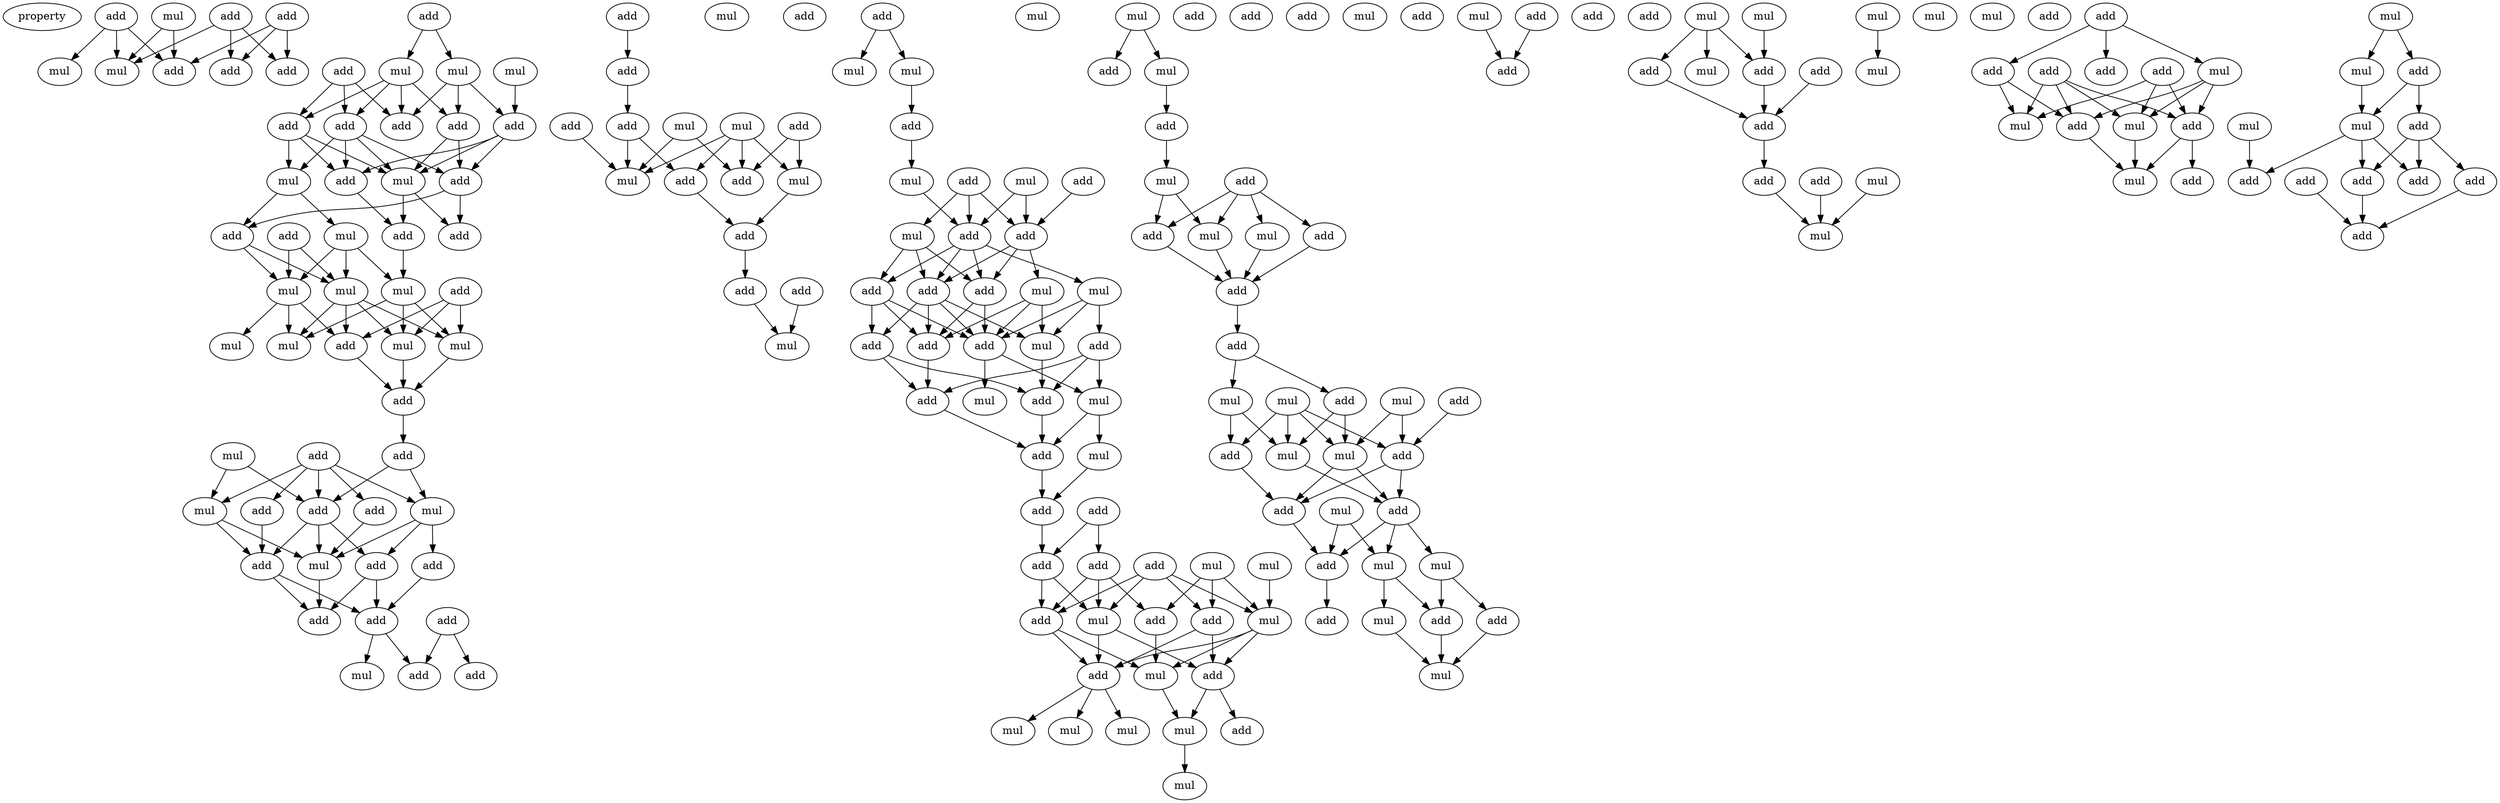 digraph {
    node [fontcolor=black]
    property [mul=2,lf=1.2]
    0 [ label = add ];
    1 [ label = add ];
    2 [ label = add ];
    3 [ label = mul ];
    4 [ label = add ];
    5 [ label = mul ];
    6 [ label = add ];
    7 [ label = add ];
    8 [ label = mul ];
    9 [ label = add ];
    10 [ label = add ];
    11 [ label = mul ];
    12 [ label = mul ];
    13 [ label = mul ];
    14 [ label = add ];
    15 [ label = add ];
    16 [ label = add ];
    17 [ label = add ];
    18 [ label = add ];
    19 [ label = mul ];
    20 [ label = mul ];
    21 [ label = add ];
    22 [ label = add ];
    23 [ label = mul ];
    24 [ label = add ];
    25 [ label = add ];
    26 [ label = add ];
    27 [ label = add ];
    28 [ label = mul ];
    29 [ label = mul ];
    30 [ label = mul ];
    31 [ label = add ];
    32 [ label = mul ];
    33 [ label = mul ];
    34 [ label = mul ];
    35 [ label = add ];
    36 [ label = mul ];
    37 [ label = add ];
    38 [ label = add ];
    39 [ label = add ];
    40 [ label = mul ];
    41 [ label = add ];
    42 [ label = add ];
    43 [ label = mul ];
    44 [ label = mul ];
    45 [ label = add ];
    46 [ label = mul ];
    47 [ label = add ];
    48 [ label = add ];
    49 [ label = add ];
    50 [ label = add ];
    51 [ label = add ];
    52 [ label = add ];
    53 [ label = add ];
    54 [ label = add ];
    55 [ label = add ];
    56 [ label = mul ];
    57 [ label = mul ];
    58 [ label = add ];
    59 [ label = add ];
    60 [ label = add ];
    61 [ label = mul ];
    62 [ label = add ];
    63 [ label = mul ];
    64 [ label = mul ];
    65 [ label = add ];
    66 [ label = mul ];
    67 [ label = add ];
    68 [ label = add ];
    69 [ label = add ];
    70 [ label = add ];
    71 [ label = mul ];
    72 [ label = add ];
    73 [ label = add ];
    74 [ label = mul ];
    75 [ label = mul ];
    76 [ label = mul ];
    77 [ label = add ];
    78 [ label = add ];
    79 [ label = add ];
    80 [ label = mul ];
    81 [ label = mul ];
    82 [ label = add ];
    83 [ label = add ];
    84 [ label = mul ];
    85 [ label = mul ];
    86 [ label = add ];
    87 [ label = mul ];
    88 [ label = add ];
    89 [ label = add ];
    90 [ label = add ];
    91 [ label = add ];
    92 [ label = add ];
    93 [ label = mul ];
    94 [ label = add ];
    95 [ label = add ];
    96 [ label = mul ];
    97 [ label = mul ];
    98 [ label = add ];
    99 [ label = add ];
    100 [ label = mul ];
    101 [ label = add ];
    102 [ label = add ];
    103 [ label = add ];
    104 [ label = mul ];
    105 [ label = add ];
    106 [ label = mul ];
    107 [ label = add ];
    108 [ label = add ];
    109 [ label = mul ];
    110 [ label = add ];
    111 [ label = mul ];
    112 [ label = add ];
    113 [ label = add ];
    114 [ label = mul ];
    115 [ label = add ];
    116 [ label = mul ];
    117 [ label = add ];
    118 [ label = mul ];
    119 [ label = mul ];
    120 [ label = mul ];
    121 [ label = mul ];
    122 [ label = mul ];
    123 [ label = add ];
    124 [ label = add ];
    125 [ label = add ];
    126 [ label = add ];
    127 [ label = mul ];
    128 [ label = add ];
    129 [ label = add ];
    130 [ label = mul ];
    131 [ label = mul ];
    132 [ label = mul ];
    133 [ label = add ];
    134 [ label = add ];
    135 [ label = add ];
    136 [ label = add ];
    137 [ label = mul ];
    138 [ label = mul ];
    139 [ label = mul ];
    140 [ label = mul ];
    141 [ label = add ];
    142 [ label = add ];
    143 [ label = add ];
    144 [ label = mul ];
    145 [ label = mul ];
    146 [ label = add ];
    147 [ label = add ];
    148 [ label = mul ];
    149 [ label = add ];
    150 [ label = mul ];
    151 [ label = add ];
    152 [ label = mul ];
    153 [ label = add ];
    154 [ label = add ];
    155 [ label = add ];
    156 [ label = add ];
    157 [ label = mul ];
    158 [ label = mul ];
    159 [ label = mul ];
    160 [ label = add ];
    161 [ label = add ];
    162 [ label = add ];
    163 [ label = add ];
    164 [ label = mul ];
    165 [ label = mul ];
    166 [ label = add ];
    167 [ label = add ];
    168 [ label = mul ];
    169 [ label = add ];
    170 [ label = add ];
    171 [ label = add ];
    172 [ label = add ];
    173 [ label = mul ];
    174 [ label = mul ];
    175 [ label = mul ];
    176 [ label = mul ];
    177 [ label = mul ];
    178 [ label = mul ];
    179 [ label = add ];
    180 [ label = add ];
    181 [ label = mul ];
    182 [ label = add ];
    183 [ label = add ];
    184 [ label = add ];
    185 [ label = add ];
    186 [ label = mul ];
    187 [ label = add ];
    188 [ label = mul ];
    189 [ label = add ];
    190 [ label = add ];
    191 [ label = mul ];
    192 [ label = mul ];
    193 [ label = mul ];
    194 [ label = add ];
    195 [ label = mul ];
    196 [ label = mul ];
    197 [ label = add ];
    198 [ label = add ];
    199 [ label = add ];
    200 [ label = add ];
    201 [ label = add ];
    202 [ label = add ];
    203 [ label = add ];
    0 -> 4 [ name = 0 ];
    0 -> 6 [ name = 1 ];
    0 -> 7 [ name = 2 ];
    1 -> 4 [ name = 3 ];
    1 -> 5 [ name = 4 ];
    1 -> 8 [ name = 5 ];
    2 -> 6 [ name = 6 ];
    2 -> 7 [ name = 7 ];
    2 -> 8 [ name = 8 ];
    3 -> 4 [ name = 9 ];
    3 -> 8 [ name = 10 ];
    9 -> 11 [ name = 11 ];
    9 -> 13 [ name = 12 ];
    10 -> 15 [ name = 13 ];
    10 -> 16 [ name = 14 ];
    10 -> 18 [ name = 15 ];
    11 -> 14 [ name = 16 ];
    11 -> 15 [ name = 17 ];
    11 -> 16 [ name = 18 ];
    11 -> 18 [ name = 19 ];
    12 -> 17 [ name = 20 ];
    13 -> 14 [ name = 21 ];
    13 -> 15 [ name = 22 ];
    13 -> 17 [ name = 23 ];
    14 -> 20 [ name = 24 ];
    14 -> 22 [ name = 25 ];
    16 -> 19 [ name = 26 ];
    16 -> 20 [ name = 27 ];
    16 -> 21 [ name = 28 ];
    16 -> 22 [ name = 29 ];
    17 -> 20 [ name = 30 ];
    17 -> 21 [ name = 31 ];
    17 -> 22 [ name = 32 ];
    18 -> 19 [ name = 33 ];
    18 -> 20 [ name = 34 ];
    18 -> 21 [ name = 35 ];
    19 -> 23 [ name = 36 ];
    19 -> 24 [ name = 37 ];
    20 -> 25 [ name = 38 ];
    20 -> 27 [ name = 39 ];
    21 -> 27 [ name = 40 ];
    22 -> 24 [ name = 41 ];
    22 -> 25 [ name = 42 ];
    23 -> 28 [ name = 43 ];
    23 -> 29 [ name = 44 ];
    23 -> 30 [ name = 45 ];
    24 -> 28 [ name = 46 ];
    24 -> 30 [ name = 47 ];
    26 -> 28 [ name = 48 ];
    26 -> 30 [ name = 49 ];
    27 -> 29 [ name = 50 ];
    28 -> 32 [ name = 51 ];
    28 -> 35 [ name = 52 ];
    28 -> 36 [ name = 53 ];
    29 -> 33 [ name = 54 ];
    29 -> 34 [ name = 55 ];
    29 -> 36 [ name = 56 ];
    30 -> 33 [ name = 57 ];
    30 -> 34 [ name = 58 ];
    30 -> 35 [ name = 59 ];
    30 -> 36 [ name = 60 ];
    31 -> 33 [ name = 61 ];
    31 -> 34 [ name = 62 ];
    31 -> 35 [ name = 63 ];
    33 -> 37 [ name = 64 ];
    34 -> 37 [ name = 65 ];
    35 -> 37 [ name = 66 ];
    37 -> 39 [ name = 67 ];
    38 -> 41 [ name = 68 ];
    38 -> 42 [ name = 69 ];
    38 -> 43 [ name = 70 ];
    38 -> 44 [ name = 71 ];
    38 -> 45 [ name = 72 ];
    39 -> 44 [ name = 73 ];
    39 -> 45 [ name = 74 ];
    40 -> 43 [ name = 75 ];
    40 -> 45 [ name = 76 ];
    41 -> 46 [ name = 77 ];
    42 -> 49 [ name = 78 ];
    43 -> 46 [ name = 79 ];
    43 -> 49 [ name = 80 ];
    44 -> 46 [ name = 81 ];
    44 -> 47 [ name = 82 ];
    44 -> 48 [ name = 83 ];
    45 -> 46 [ name = 84 ];
    45 -> 48 [ name = 85 ];
    45 -> 49 [ name = 86 ];
    46 -> 50 [ name = 87 ];
    47 -> 51 [ name = 88 ];
    48 -> 50 [ name = 89 ];
    48 -> 51 [ name = 90 ];
    49 -> 50 [ name = 91 ];
    49 -> 51 [ name = 92 ];
    51 -> 54 [ name = 93 ];
    51 -> 56 [ name = 94 ];
    52 -> 54 [ name = 95 ];
    52 -> 55 [ name = 96 ];
    53 -> 58 [ name = 97 ];
    58 -> 62 [ name = 98 ];
    59 -> 64 [ name = 99 ];
    60 -> 66 [ name = 100 ];
    60 -> 67 [ name = 101 ];
    61 -> 64 [ name = 102 ];
    61 -> 67 [ name = 103 ];
    62 -> 64 [ name = 104 ];
    62 -> 65 [ name = 105 ];
    63 -> 64 [ name = 106 ];
    63 -> 65 [ name = 107 ];
    63 -> 66 [ name = 108 ];
    63 -> 67 [ name = 109 ];
    65 -> 68 [ name = 110 ];
    66 -> 68 [ name = 111 ];
    68 -> 69 [ name = 112 ];
    69 -> 71 [ name = 113 ];
    70 -> 71 [ name = 114 ];
    73 -> 75 [ name = 115 ];
    73 -> 76 [ name = 116 ];
    76 -> 77 [ name = 117 ];
    77 -> 81 [ name = 118 ];
    78 -> 83 [ name = 119 ];
    79 -> 82 [ name = 120 ];
    79 -> 83 [ name = 121 ];
    79 -> 84 [ name = 122 ];
    80 -> 82 [ name = 123 ];
    80 -> 83 [ name = 124 ];
    81 -> 82 [ name = 125 ];
    82 -> 85 [ name = 126 ];
    82 -> 86 [ name = 127 ];
    82 -> 88 [ name = 128 ];
    82 -> 89 [ name = 129 ];
    83 -> 86 [ name = 130 ];
    83 -> 87 [ name = 131 ];
    83 -> 88 [ name = 132 ];
    84 -> 86 [ name = 133 ];
    84 -> 88 [ name = 134 ];
    84 -> 89 [ name = 135 ];
    85 -> 91 [ name = 136 ];
    85 -> 93 [ name = 137 ];
    85 -> 94 [ name = 138 ];
    86 -> 90 [ name = 139 ];
    86 -> 91 [ name = 140 ];
    86 -> 92 [ name = 141 ];
    86 -> 93 [ name = 142 ];
    87 -> 91 [ name = 143 ];
    87 -> 92 [ name = 144 ];
    87 -> 93 [ name = 145 ];
    88 -> 91 [ name = 146 ];
    88 -> 92 [ name = 147 ];
    89 -> 90 [ name = 148 ];
    89 -> 91 [ name = 149 ];
    89 -> 92 [ name = 150 ];
    90 -> 95 [ name = 151 ];
    90 -> 98 [ name = 152 ];
    91 -> 96 [ name = 153 ];
    91 -> 97 [ name = 154 ];
    92 -> 98 [ name = 155 ];
    93 -> 95 [ name = 156 ];
    94 -> 95 [ name = 157 ];
    94 -> 96 [ name = 158 ];
    94 -> 98 [ name = 159 ];
    95 -> 99 [ name = 160 ];
    96 -> 99 [ name = 161 ];
    96 -> 100 [ name = 162 ];
    98 -> 99 [ name = 163 ];
    99 -> 102 [ name = 164 ];
    100 -> 102 [ name = 165 ];
    101 -> 105 [ name = 166 ];
    101 -> 107 [ name = 167 ];
    102 -> 107 [ name = 168 ];
    103 -> 109 [ name = 169 ];
    103 -> 110 [ name = 170 ];
    103 -> 111 [ name = 171 ];
    103 -> 112 [ name = 172 ];
    104 -> 111 [ name = 173 ];
    105 -> 108 [ name = 174 ];
    105 -> 109 [ name = 175 ];
    105 -> 112 [ name = 176 ];
    106 -> 108 [ name = 177 ];
    106 -> 110 [ name = 178 ];
    106 -> 111 [ name = 179 ];
    107 -> 109 [ name = 180 ];
    107 -> 112 [ name = 181 ];
    108 -> 114 [ name = 182 ];
    109 -> 113 [ name = 183 ];
    109 -> 115 [ name = 184 ];
    110 -> 113 [ name = 185 ];
    110 -> 115 [ name = 186 ];
    111 -> 113 [ name = 187 ];
    111 -> 114 [ name = 188 ];
    111 -> 115 [ name = 189 ];
    112 -> 114 [ name = 190 ];
    112 -> 115 [ name = 191 ];
    113 -> 117 [ name = 192 ];
    113 -> 119 [ name = 193 ];
    114 -> 119 [ name = 194 ];
    115 -> 116 [ name = 195 ];
    115 -> 118 [ name = 196 ];
    115 -> 120 [ name = 197 ];
    119 -> 121 [ name = 198 ];
    122 -> 123 [ name = 199 ];
    122 -> 127 [ name = 200 ];
    127 -> 128 [ name = 201 ];
    128 -> 130 [ name = 202 ];
    129 -> 131 [ name = 203 ];
    129 -> 132 [ name = 204 ];
    129 -> 133 [ name = 205 ];
    129 -> 134 [ name = 206 ];
    130 -> 131 [ name = 207 ];
    130 -> 133 [ name = 208 ];
    131 -> 135 [ name = 209 ];
    132 -> 135 [ name = 210 ];
    133 -> 135 [ name = 211 ];
    134 -> 135 [ name = 212 ];
    135 -> 136 [ name = 213 ];
    136 -> 138 [ name = 214 ];
    136 -> 142 [ name = 215 ];
    138 -> 145 [ name = 216 ];
    138 -> 146 [ name = 217 ];
    139 -> 143 [ name = 218 ];
    139 -> 144 [ name = 219 ];
    139 -> 145 [ name = 220 ];
    139 -> 146 [ name = 221 ];
    140 -> 143 [ name = 222 ];
    140 -> 144 [ name = 223 ];
    141 -> 143 [ name = 224 ];
    142 -> 144 [ name = 225 ];
    142 -> 145 [ name = 226 ];
    143 -> 147 [ name = 227 ];
    143 -> 149 [ name = 228 ];
    144 -> 147 [ name = 229 ];
    144 -> 149 [ name = 230 ];
    145 -> 147 [ name = 231 ];
    146 -> 149 [ name = 232 ];
    147 -> 150 [ name = 233 ];
    147 -> 151 [ name = 234 ];
    147 -> 152 [ name = 235 ];
    148 -> 151 [ name = 236 ];
    148 -> 152 [ name = 237 ];
    149 -> 151 [ name = 238 ];
    150 -> 153 [ name = 239 ];
    150 -> 154 [ name = 240 ];
    151 -> 155 [ name = 241 ];
    152 -> 153 [ name = 242 ];
    152 -> 157 [ name = 243 ];
    153 -> 158 [ name = 244 ];
    154 -> 158 [ name = 245 ];
    157 -> 158 [ name = 246 ];
    159 -> 163 [ name = 247 ];
    160 -> 163 [ name = 248 ];
    164 -> 167 [ name = 249 ];
    164 -> 168 [ name = 250 ];
    164 -> 169 [ name = 251 ];
    165 -> 169 [ name = 252 ];
    166 -> 170 [ name = 253 ];
    167 -> 170 [ name = 254 ];
    169 -> 170 [ name = 255 ];
    170 -> 171 [ name = 256 ];
    171 -> 176 [ name = 257 ];
    172 -> 176 [ name = 258 ];
    173 -> 177 [ name = 259 ];
    174 -> 176 [ name = 260 ];
    180 -> 181 [ name = 261 ];
    180 -> 182 [ name = 262 ];
    180 -> 183 [ name = 263 ];
    181 -> 187 [ name = 264 ];
    181 -> 188 [ name = 265 ];
    181 -> 189 [ name = 266 ];
    183 -> 186 [ name = 267 ];
    183 -> 189 [ name = 268 ];
    184 -> 186 [ name = 269 ];
    184 -> 187 [ name = 270 ];
    184 -> 188 [ name = 271 ];
    185 -> 186 [ name = 272 ];
    185 -> 187 [ name = 273 ];
    185 -> 188 [ name = 274 ];
    185 -> 189 [ name = 275 ];
    187 -> 190 [ name = 276 ];
    187 -> 191 [ name = 277 ];
    188 -> 191 [ name = 278 ];
    189 -> 191 [ name = 279 ];
    192 -> 193 [ name = 280 ];
    192 -> 194 [ name = 281 ];
    193 -> 195 [ name = 282 ];
    194 -> 195 [ name = 283 ];
    194 -> 197 [ name = 284 ];
    195 -> 199 [ name = 285 ];
    195 -> 200 [ name = 286 ];
    195 -> 202 [ name = 287 ];
    196 -> 199 [ name = 288 ];
    197 -> 200 [ name = 289 ];
    197 -> 201 [ name = 290 ];
    197 -> 202 [ name = 291 ];
    198 -> 203 [ name = 292 ];
    201 -> 203 [ name = 293 ];
    202 -> 203 [ name = 294 ];
}
